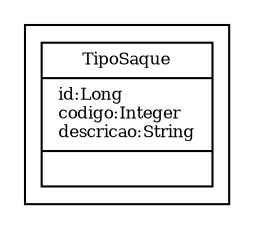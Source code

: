 digraph G{
fontname = "Times-Roman"
fontsize = 8

node [
        fontname = "Times-Roman"
        fontsize = 8
        shape = "record"
]

edge [
        fontname = "Times-Roman"
        fontsize = 8
]

subgraph clusterTIPO_DE_SAQUE
{
TipoSaque [label = "{TipoSaque|id:Long\lcodigo:Integer\ldescricao:String\l|\l}"]
}
}
